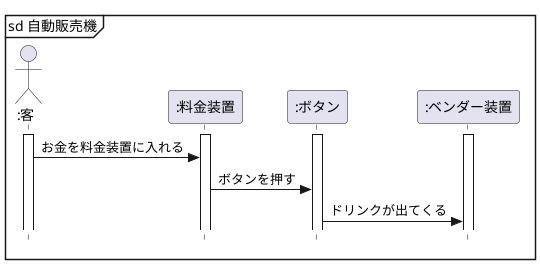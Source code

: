 @startuml 自動販売機
hide footbox
skinparam style strictuml
Actor ":客" 
participant ":料金装置" 
participant ":ボタン"
participant ":ベンダー装置"
mainframe sd 自動販売機
activate ":客"
activate ":料金装置"
activate ":ボタン"
activate ":ベンダー装置"

":客" -> ":料金装置":お金を料金装置に入れる
":料金装置" -> ":ボタン" :ボタンを押す
":ボタン" -> ":ベンダー装置":ドリンクが出てくる
@enduml